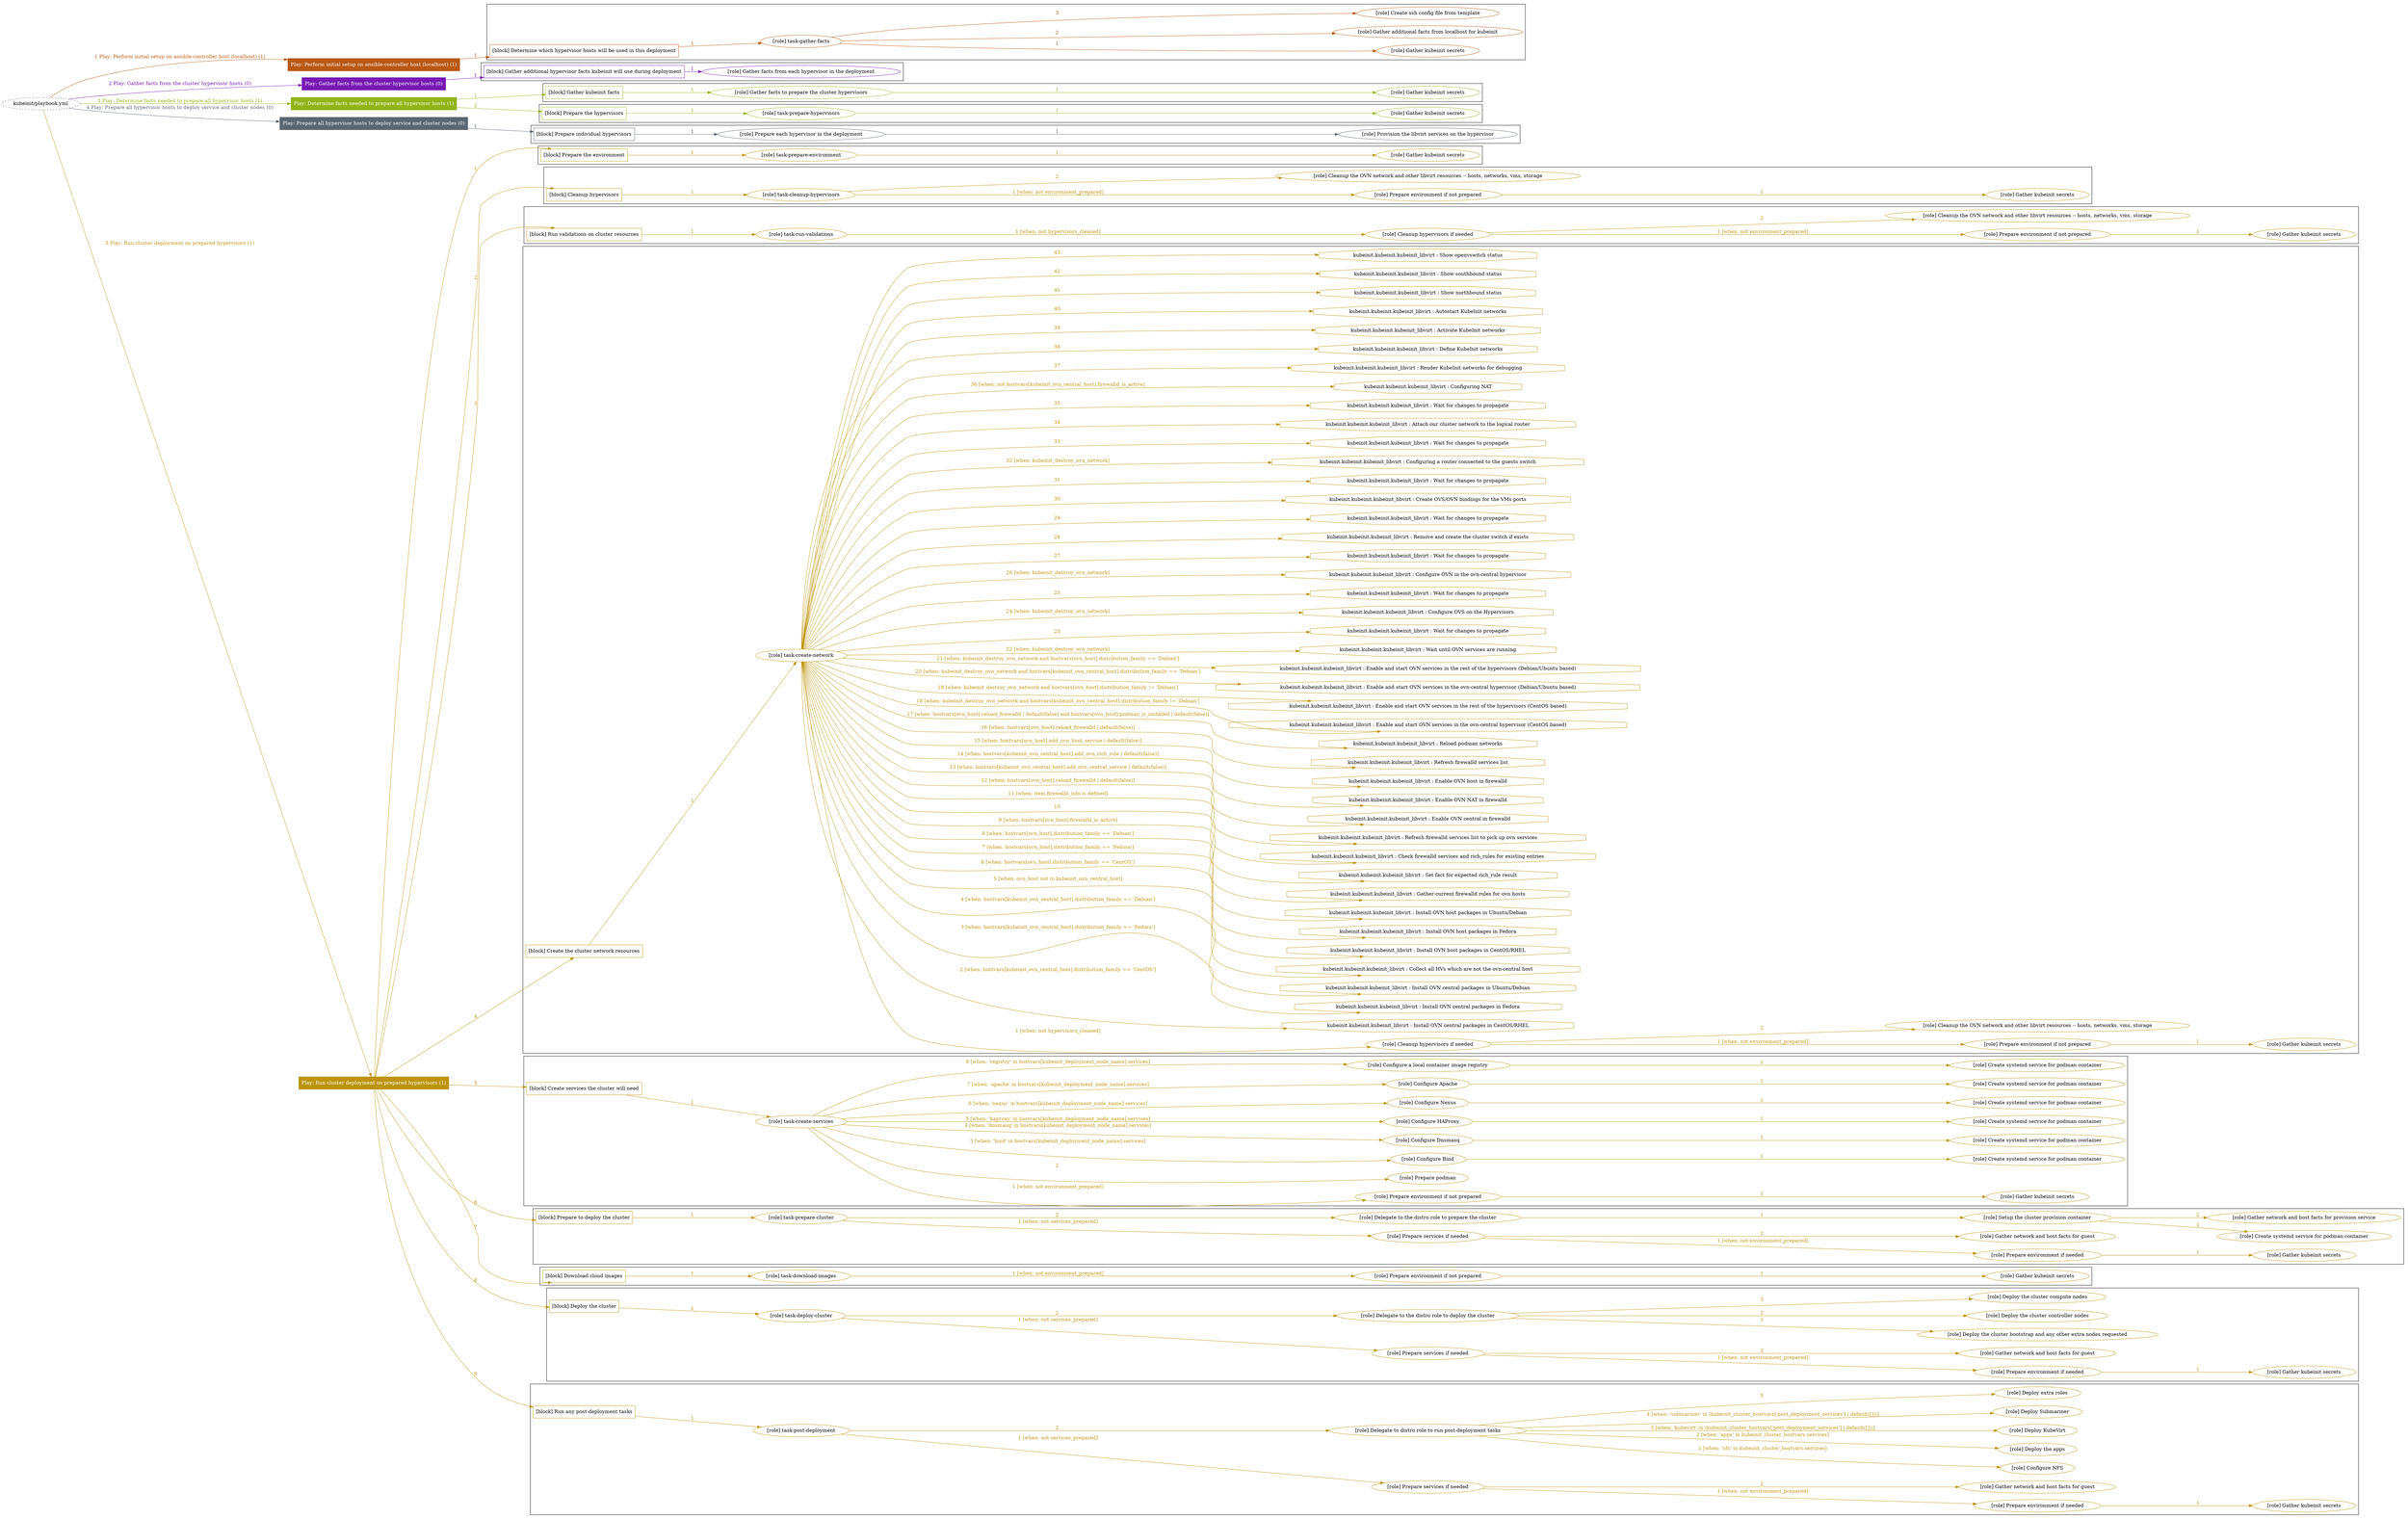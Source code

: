 digraph {
	graph [concentrate=true ordering=in rankdir=LR ratio=fill]
	edge [esep=5 sep=10]
	"kubeinit/playbook.yml" [URL="/home/runner/work/kubeinit/kubeinit/kubeinit/playbook.yml" id=playbook_e835aa33 style=dotted]
	"kubeinit/playbook.yml" -> play_188082b7 [label="1 Play: Perform initial setup on ansible-controller host (localhost) (1)" color="#b95813" fontcolor="#b95813" id=edge_play_188082b7 labeltooltip="1 Play: Perform initial setup on ansible-controller host (localhost) (1)" tooltip="1 Play: Perform initial setup on ansible-controller host (localhost) (1)"]
	subgraph "Play: Perform initial setup on ansible-controller host (localhost) (1)" {
		play_188082b7 [label="Play: Perform initial setup on ansible-controller host (localhost) (1)" URL="/home/runner/work/kubeinit/kubeinit/kubeinit/playbook.yml" color="#b95813" fontcolor="#ffffff" id=play_188082b7 shape=box style=filled tooltip=localhost]
		play_188082b7 -> block_f3df59cf [label=1 color="#b95813" fontcolor="#b95813" id=edge_block_f3df59cf labeltooltip=1 tooltip=1]
		subgraph cluster_block_f3df59cf {
			block_f3df59cf [label="[block] Determine which hypervisor hosts will be used in this deployment" URL="/home/runner/work/kubeinit/kubeinit/kubeinit/playbook.yml" color="#b95813" id=block_f3df59cf labeltooltip="Determine which hypervisor hosts will be used in this deployment" shape=box tooltip="Determine which hypervisor hosts will be used in this deployment"]
			block_f3df59cf -> role_ef6d5440 [label="1 " color="#b95813" fontcolor="#b95813" id=edge_role_ef6d5440 labeltooltip="1 " tooltip="1 "]
			subgraph "task-gather-facts" {
				role_ef6d5440 [label="[role] task-gather-facts" URL="/home/runner/work/kubeinit/kubeinit/kubeinit/playbook.yml" color="#b95813" id=role_ef6d5440 tooltip="task-gather-facts"]
				role_ef6d5440 -> role_ee1e8767 [label="1 " color="#b95813" fontcolor="#b95813" id=edge_role_ee1e8767 labeltooltip="1 " tooltip="1 "]
				subgraph "Gather kubeinit secrets" {
					role_ee1e8767 [label="[role] Gather kubeinit secrets" URL="/home/runner/.ansible/collections/ansible_collections/kubeinit/kubeinit/roles/kubeinit_prepare/tasks/build_hypervisors_group.yml" color="#b95813" id=role_ee1e8767 tooltip="Gather kubeinit secrets"]
				}
				role_ef6d5440 -> role_d66c1bd4 [label="2 " color="#b95813" fontcolor="#b95813" id=edge_role_d66c1bd4 labeltooltip="2 " tooltip="2 "]
				subgraph "Gather additional facts from localhost for kubeinit" {
					role_d66c1bd4 [label="[role] Gather additional facts from localhost for kubeinit" URL="/home/runner/.ansible/collections/ansible_collections/kubeinit/kubeinit/roles/kubeinit_prepare/tasks/build_hypervisors_group.yml" color="#b95813" id=role_d66c1bd4 tooltip="Gather additional facts from localhost for kubeinit"]
				}
				role_ef6d5440 -> role_227fc384 [label="3 " color="#b95813" fontcolor="#b95813" id=edge_role_227fc384 labeltooltip="3 " tooltip="3 "]
				subgraph "Create ssh config file from template" {
					role_227fc384 [label="[role] Create ssh config file from template" URL="/home/runner/.ansible/collections/ansible_collections/kubeinit/kubeinit/roles/kubeinit_prepare/tasks/build_hypervisors_group.yml" color="#b95813" id=role_227fc384 tooltip="Create ssh config file from template"]
				}
			}
		}
	}
	"kubeinit/playbook.yml" -> play_b12fbf71 [label="2 Play: Gather facts from the cluster hypervisor hosts (0)" color="#7719b3" fontcolor="#7719b3" id=edge_play_b12fbf71 labeltooltip="2 Play: Gather facts from the cluster hypervisor hosts (0)" tooltip="2 Play: Gather facts from the cluster hypervisor hosts (0)"]
	subgraph "Play: Gather facts from the cluster hypervisor hosts (0)" {
		play_b12fbf71 [label="Play: Gather facts from the cluster hypervisor hosts (0)" URL="/home/runner/work/kubeinit/kubeinit/kubeinit/playbook.yml" color="#7719b3" fontcolor="#ffffff" id=play_b12fbf71 shape=box style=filled tooltip="Play: Gather facts from the cluster hypervisor hosts (0)"]
		play_b12fbf71 -> block_d81c38e1 [label=1 color="#7719b3" fontcolor="#7719b3" id=edge_block_d81c38e1 labeltooltip=1 tooltip=1]
		subgraph cluster_block_d81c38e1 {
			block_d81c38e1 [label="[block] Gather additional hypervisor facts kubeinit will use during deployment" URL="/home/runner/work/kubeinit/kubeinit/kubeinit/playbook.yml" color="#7719b3" id=block_d81c38e1 labeltooltip="Gather additional hypervisor facts kubeinit will use during deployment" shape=box tooltip="Gather additional hypervisor facts kubeinit will use during deployment"]
			block_d81c38e1 -> role_8f48f15f [label="1 " color="#7719b3" fontcolor="#7719b3" id=edge_role_8f48f15f labeltooltip="1 " tooltip="1 "]
			subgraph "Gather facts from each hypervisor in the deployment" {
				role_8f48f15f [label="[role] Gather facts from each hypervisor in the deployment" URL="/home/runner/work/kubeinit/kubeinit/kubeinit/playbook.yml" color="#7719b3" id=role_8f48f15f tooltip="Gather facts from each hypervisor in the deployment"]
			}
		}
	}
	"kubeinit/playbook.yml" -> play_8c6847b2 [label="3 Play: Determine facts needed to prepare all hypervisor hosts (1)" color="#91b418" fontcolor="#91b418" id=edge_play_8c6847b2 labeltooltip="3 Play: Determine facts needed to prepare all hypervisor hosts (1)" tooltip="3 Play: Determine facts needed to prepare all hypervisor hosts (1)"]
	subgraph "Play: Determine facts needed to prepare all hypervisor hosts (1)" {
		play_8c6847b2 [label="Play: Determine facts needed to prepare all hypervisor hosts (1)" URL="/home/runner/work/kubeinit/kubeinit/kubeinit/playbook.yml" color="#91b418" fontcolor="#ffffff" id=play_8c6847b2 shape=box style=filled tooltip=localhost]
		play_8c6847b2 -> block_5e438b19 [label=1 color="#91b418" fontcolor="#91b418" id=edge_block_5e438b19 labeltooltip=1 tooltip=1]
		subgraph cluster_block_5e438b19 {
			block_5e438b19 [label="[block] Gather kubeinit facts" URL="/home/runner/work/kubeinit/kubeinit/kubeinit/playbook.yml" color="#91b418" id=block_5e438b19 labeltooltip="Gather kubeinit facts" shape=box tooltip="Gather kubeinit facts"]
			block_5e438b19 -> role_80f5ff2b [label="1 " color="#91b418" fontcolor="#91b418" id=edge_role_80f5ff2b labeltooltip="1 " tooltip="1 "]
			subgraph "Gather facts to prepare the cluster hypervisors" {
				role_80f5ff2b [label="[role] Gather facts to prepare the cluster hypervisors" URL="/home/runner/work/kubeinit/kubeinit/kubeinit/playbook.yml" color="#91b418" id=role_80f5ff2b tooltip="Gather facts to prepare the cluster hypervisors"]
				role_80f5ff2b -> role_e3646a43 [label="1 " color="#91b418" fontcolor="#91b418" id=edge_role_e3646a43 labeltooltip="1 " tooltip="1 "]
				subgraph "Gather kubeinit secrets" {
					role_e3646a43 [label="[role] Gather kubeinit secrets" URL="/home/runner/.ansible/collections/ansible_collections/kubeinit/kubeinit/roles/kubeinit_prepare/tasks/gather_kubeinit_facts.yml" color="#91b418" id=role_e3646a43 tooltip="Gather kubeinit secrets"]
				}
			}
		}
		play_8c6847b2 -> block_d751d600 [label=2 color="#91b418" fontcolor="#91b418" id=edge_block_d751d600 labeltooltip=2 tooltip=2]
		subgraph cluster_block_d751d600 {
			block_d751d600 [label="[block] Prepare the hypervisors" URL="/home/runner/work/kubeinit/kubeinit/kubeinit/playbook.yml" color="#91b418" id=block_d751d600 labeltooltip="Prepare the hypervisors" shape=box tooltip="Prepare the hypervisors"]
			block_d751d600 -> role_c74a9903 [label="1 " color="#91b418" fontcolor="#91b418" id=edge_role_c74a9903 labeltooltip="1 " tooltip="1 "]
			subgraph "task-prepare-hypervisors" {
				role_c74a9903 [label="[role] task-prepare-hypervisors" URL="/home/runner/work/kubeinit/kubeinit/kubeinit/playbook.yml" color="#91b418" id=role_c74a9903 tooltip="task-prepare-hypervisors"]
				role_c74a9903 -> role_e8fd57a1 [label="1 " color="#91b418" fontcolor="#91b418" id=edge_role_e8fd57a1 labeltooltip="1 " tooltip="1 "]
				subgraph "Gather kubeinit secrets" {
					role_e8fd57a1 [label="[role] Gather kubeinit secrets" URL="/home/runner/.ansible/collections/ansible_collections/kubeinit/kubeinit/roles/kubeinit_prepare/tasks/gather_kubeinit_facts.yml" color="#91b418" id=role_e8fd57a1 tooltip="Gather kubeinit secrets"]
				}
			}
		}
	}
	"kubeinit/playbook.yml" -> play_5b2b90d8 [label="4 Play: Prepare all hypervisor hosts to deploy service and cluster nodes (0)" color="#5b6671" fontcolor="#5b6671" id=edge_play_5b2b90d8 labeltooltip="4 Play: Prepare all hypervisor hosts to deploy service and cluster nodes (0)" tooltip="4 Play: Prepare all hypervisor hosts to deploy service and cluster nodes (0)"]
	subgraph "Play: Prepare all hypervisor hosts to deploy service and cluster nodes (0)" {
		play_5b2b90d8 [label="Play: Prepare all hypervisor hosts to deploy service and cluster nodes (0)" URL="/home/runner/work/kubeinit/kubeinit/kubeinit/playbook.yml" color="#5b6671" fontcolor="#ffffff" id=play_5b2b90d8 shape=box style=filled tooltip="Play: Prepare all hypervisor hosts to deploy service and cluster nodes (0)"]
		play_5b2b90d8 -> block_8319cacb [label=1 color="#5b6671" fontcolor="#5b6671" id=edge_block_8319cacb labeltooltip=1 tooltip=1]
		subgraph cluster_block_8319cacb {
			block_8319cacb [label="[block] Prepare individual hypervisors" URL="/home/runner/work/kubeinit/kubeinit/kubeinit/playbook.yml" color="#5b6671" id=block_8319cacb labeltooltip="Prepare individual hypervisors" shape=box tooltip="Prepare individual hypervisors"]
			block_8319cacb -> role_7b038c50 [label="1 " color="#5b6671" fontcolor="#5b6671" id=edge_role_7b038c50 labeltooltip="1 " tooltip="1 "]
			subgraph "Prepare each hypervisor in the deployment" {
				role_7b038c50 [label="[role] Prepare each hypervisor in the deployment" URL="/home/runner/work/kubeinit/kubeinit/kubeinit/playbook.yml" color="#5b6671" id=role_7b038c50 tooltip="Prepare each hypervisor in the deployment"]
				role_7b038c50 -> role_c411408c [label="1 " color="#5b6671" fontcolor="#5b6671" id=edge_role_c411408c labeltooltip="1 " tooltip="1 "]
				subgraph "Provision the libvirt services on the hypervisor" {
					role_c411408c [label="[role] Provision the libvirt services on the hypervisor" URL="/home/runner/.ansible/collections/ansible_collections/kubeinit/kubeinit/roles/kubeinit_prepare/tasks/prepare_hypervisor.yml" color="#5b6671" id=role_c411408c tooltip="Provision the libvirt services on the hypervisor"]
				}
			}
		}
	}
	"kubeinit/playbook.yml" -> play_844e810f [label="5 Play: Run cluster deployment on prepared hypervisors (1)" color="#bd940f" fontcolor="#bd940f" id=edge_play_844e810f labeltooltip="5 Play: Run cluster deployment on prepared hypervisors (1)" tooltip="5 Play: Run cluster deployment on prepared hypervisors (1)"]
	subgraph "Play: Run cluster deployment on prepared hypervisors (1)" {
		play_844e810f [label="Play: Run cluster deployment on prepared hypervisors (1)" URL="/home/runner/work/kubeinit/kubeinit/kubeinit/playbook.yml" color="#bd940f" fontcolor="#ffffff" id=play_844e810f shape=box style=filled tooltip=localhost]
		play_844e810f -> block_d2259733 [label=1 color="#bd940f" fontcolor="#bd940f" id=edge_block_d2259733 labeltooltip=1 tooltip=1]
		subgraph cluster_block_d2259733 {
			block_d2259733 [label="[block] Prepare the environment" URL="/home/runner/work/kubeinit/kubeinit/kubeinit/playbook.yml" color="#bd940f" id=block_d2259733 labeltooltip="Prepare the environment" shape=box tooltip="Prepare the environment"]
			block_d2259733 -> role_e861051c [label="1 " color="#bd940f" fontcolor="#bd940f" id=edge_role_e861051c labeltooltip="1 " tooltip="1 "]
			subgraph "task-prepare-environment" {
				role_e861051c [label="[role] task-prepare-environment" URL="/home/runner/work/kubeinit/kubeinit/kubeinit/playbook.yml" color="#bd940f" id=role_e861051c tooltip="task-prepare-environment"]
				role_e861051c -> role_b116d0f7 [label="1 " color="#bd940f" fontcolor="#bd940f" id=edge_role_b116d0f7 labeltooltip="1 " tooltip="1 "]
				subgraph "Gather kubeinit secrets" {
					role_b116d0f7 [label="[role] Gather kubeinit secrets" URL="/home/runner/.ansible/collections/ansible_collections/kubeinit/kubeinit/roles/kubeinit_prepare/tasks/gather_kubeinit_facts.yml" color="#bd940f" id=role_b116d0f7 tooltip="Gather kubeinit secrets"]
				}
			}
		}
		play_844e810f -> block_f194e338 [label=2 color="#bd940f" fontcolor="#bd940f" id=edge_block_f194e338 labeltooltip=2 tooltip=2]
		subgraph cluster_block_f194e338 {
			block_f194e338 [label="[block] Cleanup hypervisors" URL="/home/runner/work/kubeinit/kubeinit/kubeinit/playbook.yml" color="#bd940f" id=block_f194e338 labeltooltip="Cleanup hypervisors" shape=box tooltip="Cleanup hypervisors"]
			block_f194e338 -> role_fd87af45 [label="1 " color="#bd940f" fontcolor="#bd940f" id=edge_role_fd87af45 labeltooltip="1 " tooltip="1 "]
			subgraph "task-cleanup-hypervisors" {
				role_fd87af45 [label="[role] task-cleanup-hypervisors" URL="/home/runner/work/kubeinit/kubeinit/kubeinit/playbook.yml" color="#bd940f" id=role_fd87af45 tooltip="task-cleanup-hypervisors"]
				role_fd87af45 -> role_a2f97cc6 [label="1 [when: not environment_prepared]" color="#bd940f" fontcolor="#bd940f" id=edge_role_a2f97cc6 labeltooltip="1 [when: not environment_prepared]" tooltip="1 [when: not environment_prepared]"]
				subgraph "Prepare environment if not prepared" {
					role_a2f97cc6 [label="[role] Prepare environment if not prepared" URL="/home/runner/.ansible/collections/ansible_collections/kubeinit/kubeinit/roles/kubeinit_prepare/tasks/cleanup_hypervisors.yml" color="#bd940f" id=role_a2f97cc6 tooltip="Prepare environment if not prepared"]
					role_a2f97cc6 -> role_534fc92c [label="1 " color="#bd940f" fontcolor="#bd940f" id=edge_role_534fc92c labeltooltip="1 " tooltip="1 "]
					subgraph "Gather kubeinit secrets" {
						role_534fc92c [label="[role] Gather kubeinit secrets" URL="/home/runner/.ansible/collections/ansible_collections/kubeinit/kubeinit/roles/kubeinit_prepare/tasks/gather_kubeinit_facts.yml" color="#bd940f" id=role_534fc92c tooltip="Gather kubeinit secrets"]
					}
				}
				role_fd87af45 -> role_e0395a3b [label="2 " color="#bd940f" fontcolor="#bd940f" id=edge_role_e0395a3b labeltooltip="2 " tooltip="2 "]
				subgraph "Cleanup the OVN network and other libvirt resources -- hosts, networks, vms, storage" {
					role_e0395a3b [label="[role] Cleanup the OVN network and other libvirt resources -- hosts, networks, vms, storage" URL="/home/runner/.ansible/collections/ansible_collections/kubeinit/kubeinit/roles/kubeinit_prepare/tasks/cleanup_hypervisors.yml" color="#bd940f" id=role_e0395a3b tooltip="Cleanup the OVN network and other libvirt resources -- hosts, networks, vms, storage"]
				}
			}
		}
		play_844e810f -> block_3a793d7f [label=3 color="#bd940f" fontcolor="#bd940f" id=edge_block_3a793d7f labeltooltip=3 tooltip=3]
		subgraph cluster_block_3a793d7f {
			block_3a793d7f [label="[block] Run validations on cluster resources" URL="/home/runner/work/kubeinit/kubeinit/kubeinit/playbook.yml" color="#bd940f" id=block_3a793d7f labeltooltip="Run validations on cluster resources" shape=box tooltip="Run validations on cluster resources"]
			block_3a793d7f -> role_636d4d62 [label="1 " color="#bd940f" fontcolor="#bd940f" id=edge_role_636d4d62 labeltooltip="1 " tooltip="1 "]
			subgraph "task-run-validations" {
				role_636d4d62 [label="[role] task-run-validations" URL="/home/runner/work/kubeinit/kubeinit/kubeinit/playbook.yml" color="#bd940f" id=role_636d4d62 tooltip="task-run-validations"]
				role_636d4d62 -> role_5374d4fc [label="1 [when: not hypervisors_cleaned]" color="#bd940f" fontcolor="#bd940f" id=edge_role_5374d4fc labeltooltip="1 [when: not hypervisors_cleaned]" tooltip="1 [when: not hypervisors_cleaned]"]
				subgraph "Cleanup hypervisors if needed" {
					role_5374d4fc [label="[role] Cleanup hypervisors if needed" URL="/home/runner/.ansible/collections/ansible_collections/kubeinit/kubeinit/roles/kubeinit_validations/tasks/main.yml" color="#bd940f" id=role_5374d4fc tooltip="Cleanup hypervisors if needed"]
					role_5374d4fc -> role_0ba4e6d1 [label="1 [when: not environment_prepared]" color="#bd940f" fontcolor="#bd940f" id=edge_role_0ba4e6d1 labeltooltip="1 [when: not environment_prepared]" tooltip="1 [when: not environment_prepared]"]
					subgraph "Prepare environment if not prepared" {
						role_0ba4e6d1 [label="[role] Prepare environment if not prepared" URL="/home/runner/.ansible/collections/ansible_collections/kubeinit/kubeinit/roles/kubeinit_prepare/tasks/cleanup_hypervisors.yml" color="#bd940f" id=role_0ba4e6d1 tooltip="Prepare environment if not prepared"]
						role_0ba4e6d1 -> role_cb937f71 [label="1 " color="#bd940f" fontcolor="#bd940f" id=edge_role_cb937f71 labeltooltip="1 " tooltip="1 "]
						subgraph "Gather kubeinit secrets" {
							role_cb937f71 [label="[role] Gather kubeinit secrets" URL="/home/runner/.ansible/collections/ansible_collections/kubeinit/kubeinit/roles/kubeinit_prepare/tasks/gather_kubeinit_facts.yml" color="#bd940f" id=role_cb937f71 tooltip="Gather kubeinit secrets"]
						}
					}
					role_5374d4fc -> role_ca2c8365 [label="2 " color="#bd940f" fontcolor="#bd940f" id=edge_role_ca2c8365 labeltooltip="2 " tooltip="2 "]
					subgraph "Cleanup the OVN network and other libvirt resources -- hosts, networks, vms, storage" {
						role_ca2c8365 [label="[role] Cleanup the OVN network and other libvirt resources -- hosts, networks, vms, storage" URL="/home/runner/.ansible/collections/ansible_collections/kubeinit/kubeinit/roles/kubeinit_prepare/tasks/cleanup_hypervisors.yml" color="#bd940f" id=role_ca2c8365 tooltip="Cleanup the OVN network and other libvirt resources -- hosts, networks, vms, storage"]
					}
				}
			}
		}
		play_844e810f -> block_850871e7 [label=4 color="#bd940f" fontcolor="#bd940f" id=edge_block_850871e7 labeltooltip=4 tooltip=4]
		subgraph cluster_block_850871e7 {
			block_850871e7 [label="[block] Create the cluster network resources" URL="/home/runner/work/kubeinit/kubeinit/kubeinit/playbook.yml" color="#bd940f" id=block_850871e7 labeltooltip="Create the cluster network resources" shape=box tooltip="Create the cluster network resources"]
			block_850871e7 -> role_0af2f242 [label="1 " color="#bd940f" fontcolor="#bd940f" id=edge_role_0af2f242 labeltooltip="1 " tooltip="1 "]
			subgraph "task-create-network" {
				role_0af2f242 [label="[role] task-create-network" URL="/home/runner/work/kubeinit/kubeinit/kubeinit/playbook.yml" color="#bd940f" id=role_0af2f242 tooltip="task-create-network"]
				role_0af2f242 -> role_2d024826 [label="1 [when: not hypervisors_cleaned]" color="#bd940f" fontcolor="#bd940f" id=edge_role_2d024826 labeltooltip="1 [when: not hypervisors_cleaned]" tooltip="1 [when: not hypervisors_cleaned]"]
				subgraph "Cleanup hypervisors if needed" {
					role_2d024826 [label="[role] Cleanup hypervisors if needed" URL="/home/runner/.ansible/collections/ansible_collections/kubeinit/kubeinit/roles/kubeinit_libvirt/tasks/create_network.yml" color="#bd940f" id=role_2d024826 tooltip="Cleanup hypervisors if needed"]
					role_2d024826 -> role_38f151be [label="1 [when: not environment_prepared]" color="#bd940f" fontcolor="#bd940f" id=edge_role_38f151be labeltooltip="1 [when: not environment_prepared]" tooltip="1 [when: not environment_prepared]"]
					subgraph "Prepare environment if not prepared" {
						role_38f151be [label="[role] Prepare environment if not prepared" URL="/home/runner/.ansible/collections/ansible_collections/kubeinit/kubeinit/roles/kubeinit_prepare/tasks/cleanup_hypervisors.yml" color="#bd940f" id=role_38f151be tooltip="Prepare environment if not prepared"]
						role_38f151be -> role_149dfc35 [label="1 " color="#bd940f" fontcolor="#bd940f" id=edge_role_149dfc35 labeltooltip="1 " tooltip="1 "]
						subgraph "Gather kubeinit secrets" {
							role_149dfc35 [label="[role] Gather kubeinit secrets" URL="/home/runner/.ansible/collections/ansible_collections/kubeinit/kubeinit/roles/kubeinit_prepare/tasks/gather_kubeinit_facts.yml" color="#bd940f" id=role_149dfc35 tooltip="Gather kubeinit secrets"]
						}
					}
					role_2d024826 -> role_5dcb121c [label="2 " color="#bd940f" fontcolor="#bd940f" id=edge_role_5dcb121c labeltooltip="2 " tooltip="2 "]
					subgraph "Cleanup the OVN network and other libvirt resources -- hosts, networks, vms, storage" {
						role_5dcb121c [label="[role] Cleanup the OVN network and other libvirt resources -- hosts, networks, vms, storage" URL="/home/runner/.ansible/collections/ansible_collections/kubeinit/kubeinit/roles/kubeinit_prepare/tasks/cleanup_hypervisors.yml" color="#bd940f" id=role_5dcb121c tooltip="Cleanup the OVN network and other libvirt resources -- hosts, networks, vms, storage"]
					}
				}
				task_d998e580 [label="kubeinit.kubeinit.kubeinit_libvirt : Install OVN central packages in CentOS/RHEL" URL="/home/runner/.ansible/collections/ansible_collections/kubeinit/kubeinit/roles/kubeinit_libvirt/tasks/create_network.yml" color="#bd940f" id=task_d998e580 shape=octagon tooltip="kubeinit.kubeinit.kubeinit_libvirt : Install OVN central packages in CentOS/RHEL"]
				role_0af2f242 -> task_d998e580 [label="2 [when: hostvars[kubeinit_ovn_central_host].distribution_family == 'CentOS']" color="#bd940f" fontcolor="#bd940f" id=edge_task_d998e580 labeltooltip="2 [when: hostvars[kubeinit_ovn_central_host].distribution_family == 'CentOS']" tooltip="2 [when: hostvars[kubeinit_ovn_central_host].distribution_family == 'CentOS']"]
				task_bf0fe26d [label="kubeinit.kubeinit.kubeinit_libvirt : Install OVN central packages in Fedora" URL="/home/runner/.ansible/collections/ansible_collections/kubeinit/kubeinit/roles/kubeinit_libvirt/tasks/create_network.yml" color="#bd940f" id=task_bf0fe26d shape=octagon tooltip="kubeinit.kubeinit.kubeinit_libvirt : Install OVN central packages in Fedora"]
				role_0af2f242 -> task_bf0fe26d [label="3 [when: hostvars[kubeinit_ovn_central_host].distribution_family == 'Fedora']" color="#bd940f" fontcolor="#bd940f" id=edge_task_bf0fe26d labeltooltip="3 [when: hostvars[kubeinit_ovn_central_host].distribution_family == 'Fedora']" tooltip="3 [when: hostvars[kubeinit_ovn_central_host].distribution_family == 'Fedora']"]
				task_a4c75a4e [label="kubeinit.kubeinit.kubeinit_libvirt : Install OVN central packages in Ubuntu/Debian" URL="/home/runner/.ansible/collections/ansible_collections/kubeinit/kubeinit/roles/kubeinit_libvirt/tasks/create_network.yml" color="#bd940f" id=task_a4c75a4e shape=octagon tooltip="kubeinit.kubeinit.kubeinit_libvirt : Install OVN central packages in Ubuntu/Debian"]
				role_0af2f242 -> task_a4c75a4e [label="4 [when: hostvars[kubeinit_ovn_central_host].distribution_family == 'Debian']" color="#bd940f" fontcolor="#bd940f" id=edge_task_a4c75a4e labeltooltip="4 [when: hostvars[kubeinit_ovn_central_host].distribution_family == 'Debian']" tooltip="4 [when: hostvars[kubeinit_ovn_central_host].distribution_family == 'Debian']"]
				task_d7f1ea15 [label="kubeinit.kubeinit.kubeinit_libvirt : Collect all HVs which are not the ovn-central host" URL="/home/runner/.ansible/collections/ansible_collections/kubeinit/kubeinit/roles/kubeinit_libvirt/tasks/create_network.yml" color="#bd940f" id=task_d7f1ea15 shape=octagon tooltip="kubeinit.kubeinit.kubeinit_libvirt : Collect all HVs which are not the ovn-central host"]
				role_0af2f242 -> task_d7f1ea15 [label="5 [when: ovn_host not in kubeinit_ovn_central_host]" color="#bd940f" fontcolor="#bd940f" id=edge_task_d7f1ea15 labeltooltip="5 [when: ovn_host not in kubeinit_ovn_central_host]" tooltip="5 [when: ovn_host not in kubeinit_ovn_central_host]"]
				task_d8e6997f [label="kubeinit.kubeinit.kubeinit_libvirt : Install OVN host packages in CentOS/RHEL" URL="/home/runner/.ansible/collections/ansible_collections/kubeinit/kubeinit/roles/kubeinit_libvirt/tasks/create_network.yml" color="#bd940f" id=task_d8e6997f shape=octagon tooltip="kubeinit.kubeinit.kubeinit_libvirt : Install OVN host packages in CentOS/RHEL"]
				role_0af2f242 -> task_d8e6997f [label="6 [when: hostvars[ovn_host].distribution_family == 'CentOS']" color="#bd940f" fontcolor="#bd940f" id=edge_task_d8e6997f labeltooltip="6 [when: hostvars[ovn_host].distribution_family == 'CentOS']" tooltip="6 [when: hostvars[ovn_host].distribution_family == 'CentOS']"]
				task_40cd2958 [label="kubeinit.kubeinit.kubeinit_libvirt : Install OVN host packages in Fedora" URL="/home/runner/.ansible/collections/ansible_collections/kubeinit/kubeinit/roles/kubeinit_libvirt/tasks/create_network.yml" color="#bd940f" id=task_40cd2958 shape=octagon tooltip="kubeinit.kubeinit.kubeinit_libvirt : Install OVN host packages in Fedora"]
				role_0af2f242 -> task_40cd2958 [label="7 [when: hostvars[ovn_host].distribution_family == 'Fedora']" color="#bd940f" fontcolor="#bd940f" id=edge_task_40cd2958 labeltooltip="7 [when: hostvars[ovn_host].distribution_family == 'Fedora']" tooltip="7 [when: hostvars[ovn_host].distribution_family == 'Fedora']"]
				task_a1bf3388 [label="kubeinit.kubeinit.kubeinit_libvirt : Install OVN host packages in Ubuntu/Debian" URL="/home/runner/.ansible/collections/ansible_collections/kubeinit/kubeinit/roles/kubeinit_libvirt/tasks/create_network.yml" color="#bd940f" id=task_a1bf3388 shape=octagon tooltip="kubeinit.kubeinit.kubeinit_libvirt : Install OVN host packages in Ubuntu/Debian"]
				role_0af2f242 -> task_a1bf3388 [label="8 [when: hostvars[ovn_host].distribution_family == 'Debian']" color="#bd940f" fontcolor="#bd940f" id=edge_task_a1bf3388 labeltooltip="8 [when: hostvars[ovn_host].distribution_family == 'Debian']" tooltip="8 [when: hostvars[ovn_host].distribution_family == 'Debian']"]
				task_eacdba38 [label="kubeinit.kubeinit.kubeinit_libvirt : Gather current firewalld rules for ovn hosts" URL="/home/runner/.ansible/collections/ansible_collections/kubeinit/kubeinit/roles/kubeinit_libvirt/tasks/create_network.yml" color="#bd940f" id=task_eacdba38 shape=octagon tooltip="kubeinit.kubeinit.kubeinit_libvirt : Gather current firewalld rules for ovn hosts"]
				role_0af2f242 -> task_eacdba38 [label="9 [when: hostvars[ovn_host].firewalld_is_active]" color="#bd940f" fontcolor="#bd940f" id=edge_task_eacdba38 labeltooltip="9 [when: hostvars[ovn_host].firewalld_is_active]" tooltip="9 [when: hostvars[ovn_host].firewalld_is_active]"]
				task_b869f96f [label="kubeinit.kubeinit.kubeinit_libvirt : Set fact for expected rich_rule result" URL="/home/runner/.ansible/collections/ansible_collections/kubeinit/kubeinit/roles/kubeinit_libvirt/tasks/create_network.yml" color="#bd940f" id=task_b869f96f shape=octagon tooltip="kubeinit.kubeinit.kubeinit_libvirt : Set fact for expected rich_rule result"]
				role_0af2f242 -> task_b869f96f [label="10 " color="#bd940f" fontcolor="#bd940f" id=edge_task_b869f96f labeltooltip="10 " tooltip="10 "]
				task_fd91ce40 [label="kubeinit.kubeinit.kubeinit_libvirt : Check firewalld services and rich_rules for existing entries" URL="/home/runner/.ansible/collections/ansible_collections/kubeinit/kubeinit/roles/kubeinit_libvirt/tasks/create_network.yml" color="#bd940f" id=task_fd91ce40 shape=octagon tooltip="kubeinit.kubeinit.kubeinit_libvirt : Check firewalld services and rich_rules for existing entries"]
				role_0af2f242 -> task_fd91ce40 [label="11 [when: item.firewalld_info is defined]" color="#bd940f" fontcolor="#bd940f" id=edge_task_fd91ce40 labeltooltip="11 [when: item.firewalld_info is defined]" tooltip="11 [when: item.firewalld_info is defined]"]
				task_2a67e188 [label="kubeinit.kubeinit.kubeinit_libvirt : Refresh firewalld services list to pick up ovn services" URL="/home/runner/.ansible/collections/ansible_collections/kubeinit/kubeinit/roles/kubeinit_libvirt/tasks/create_network.yml" color="#bd940f" id=task_2a67e188 shape=octagon tooltip="kubeinit.kubeinit.kubeinit_libvirt : Refresh firewalld services list to pick up ovn services"]
				role_0af2f242 -> task_2a67e188 [label="12 [when: hostvars[ovn_host].reload_firewalld | default(false)]" color="#bd940f" fontcolor="#bd940f" id=edge_task_2a67e188 labeltooltip="12 [when: hostvars[ovn_host].reload_firewalld | default(false)]" tooltip="12 [when: hostvars[ovn_host].reload_firewalld | default(false)]"]
				task_25da1fa8 [label="kubeinit.kubeinit.kubeinit_libvirt : Enable OVN central in firewalld" URL="/home/runner/.ansible/collections/ansible_collections/kubeinit/kubeinit/roles/kubeinit_libvirt/tasks/create_network.yml" color="#bd940f" id=task_25da1fa8 shape=octagon tooltip="kubeinit.kubeinit.kubeinit_libvirt : Enable OVN central in firewalld"]
				role_0af2f242 -> task_25da1fa8 [label="13 [when: hostvars[kubeinit_ovn_central_host].add_ovn_central_service | default(false)]" color="#bd940f" fontcolor="#bd940f" id=edge_task_25da1fa8 labeltooltip="13 [when: hostvars[kubeinit_ovn_central_host].add_ovn_central_service | default(false)]" tooltip="13 [when: hostvars[kubeinit_ovn_central_host].add_ovn_central_service | default(false)]"]
				task_6e65bb08 [label="kubeinit.kubeinit.kubeinit_libvirt : Enable OVN NAT in firewalld" URL="/home/runner/.ansible/collections/ansible_collections/kubeinit/kubeinit/roles/kubeinit_libvirt/tasks/create_network.yml" color="#bd940f" id=task_6e65bb08 shape=octagon tooltip="kubeinit.kubeinit.kubeinit_libvirt : Enable OVN NAT in firewalld"]
				role_0af2f242 -> task_6e65bb08 [label="14 [when: hostvars[kubeinit_ovn_central_host].add_ovn_rich_rule | default(false)]" color="#bd940f" fontcolor="#bd940f" id=edge_task_6e65bb08 labeltooltip="14 [when: hostvars[kubeinit_ovn_central_host].add_ovn_rich_rule | default(false)]" tooltip="14 [when: hostvars[kubeinit_ovn_central_host].add_ovn_rich_rule | default(false)]"]
				task_f0d55b47 [label="kubeinit.kubeinit.kubeinit_libvirt : Enable OVN host in firewalld" URL="/home/runner/.ansible/collections/ansible_collections/kubeinit/kubeinit/roles/kubeinit_libvirt/tasks/create_network.yml" color="#bd940f" id=task_f0d55b47 shape=octagon tooltip="kubeinit.kubeinit.kubeinit_libvirt : Enable OVN host in firewalld"]
				role_0af2f242 -> task_f0d55b47 [label="15 [when: hostvars[ovn_host].add_ovn_host_service | default(false)]" color="#bd940f" fontcolor="#bd940f" id=edge_task_f0d55b47 labeltooltip="15 [when: hostvars[ovn_host].add_ovn_host_service | default(false)]" tooltip="15 [when: hostvars[ovn_host].add_ovn_host_service | default(false)]"]
				task_69c4a345 [label="kubeinit.kubeinit.kubeinit_libvirt : Refresh firewalld services list" URL="/home/runner/.ansible/collections/ansible_collections/kubeinit/kubeinit/roles/kubeinit_libvirt/tasks/create_network.yml" color="#bd940f" id=task_69c4a345 shape=octagon tooltip="kubeinit.kubeinit.kubeinit_libvirt : Refresh firewalld services list"]
				role_0af2f242 -> task_69c4a345 [label="16 [when: hostvars[ovn_host].reload_firewalld | default(false)]" color="#bd940f" fontcolor="#bd940f" id=edge_task_69c4a345 labeltooltip="16 [when: hostvars[ovn_host].reload_firewalld | default(false)]" tooltip="16 [when: hostvars[ovn_host].reload_firewalld | default(false)]"]
				task_502a08ba [label="kubeinit.kubeinit.kubeinit_libvirt : Reload podman networks" URL="/home/runner/.ansible/collections/ansible_collections/kubeinit/kubeinit/roles/kubeinit_libvirt/tasks/create_network.yml" color="#bd940f" id=task_502a08ba shape=octagon tooltip="kubeinit.kubeinit.kubeinit_libvirt : Reload podman networks"]
				role_0af2f242 -> task_502a08ba [label="17 [when: hostvars[ovn_host].reload_firewalld | default(false) and hostvars[ovn_host].podman_is_installed | default(false)]" color="#bd940f" fontcolor="#bd940f" id=edge_task_502a08ba labeltooltip="17 [when: hostvars[ovn_host].reload_firewalld | default(false) and hostvars[ovn_host].podman_is_installed | default(false)]" tooltip="17 [when: hostvars[ovn_host].reload_firewalld | default(false) and hostvars[ovn_host].podman_is_installed | default(false)]"]
				task_12b496c7 [label="kubeinit.kubeinit.kubeinit_libvirt : Enable and start OVN services in the ovn-central hypervisor (CentOS based)" URL="/home/runner/.ansible/collections/ansible_collections/kubeinit/kubeinit/roles/kubeinit_libvirt/tasks/create_network.yml" color="#bd940f" id=task_12b496c7 shape=octagon tooltip="kubeinit.kubeinit.kubeinit_libvirt : Enable and start OVN services in the ovn-central hypervisor (CentOS based)"]
				role_0af2f242 -> task_12b496c7 [label="18 [when: kubeinit_destroy_ovn_network and hostvars[kubeinit_ovn_central_host].distribution_family != 'Debian']" color="#bd940f" fontcolor="#bd940f" id=edge_task_12b496c7 labeltooltip="18 [when: kubeinit_destroy_ovn_network and hostvars[kubeinit_ovn_central_host].distribution_family != 'Debian']" tooltip="18 [when: kubeinit_destroy_ovn_network and hostvars[kubeinit_ovn_central_host].distribution_family != 'Debian']"]
				task_768051bb [label="kubeinit.kubeinit.kubeinit_libvirt : Enable and start OVN services in the rest of the hypervisors (CentOS based)" URL="/home/runner/.ansible/collections/ansible_collections/kubeinit/kubeinit/roles/kubeinit_libvirt/tasks/create_network.yml" color="#bd940f" id=task_768051bb shape=octagon tooltip="kubeinit.kubeinit.kubeinit_libvirt : Enable and start OVN services in the rest of the hypervisors (CentOS based)"]
				role_0af2f242 -> task_768051bb [label="19 [when: kubeinit_destroy_ovn_network and hostvars[ovn_host].distribution_family != 'Debian']" color="#bd940f" fontcolor="#bd940f" id=edge_task_768051bb labeltooltip="19 [when: kubeinit_destroy_ovn_network and hostvars[ovn_host].distribution_family != 'Debian']" tooltip="19 [when: kubeinit_destroy_ovn_network and hostvars[ovn_host].distribution_family != 'Debian']"]
				task_2fa2c4b1 [label="kubeinit.kubeinit.kubeinit_libvirt : Enable and start OVN services in the ovn-central hypervisor (Debian/Ubuntu based)" URL="/home/runner/.ansible/collections/ansible_collections/kubeinit/kubeinit/roles/kubeinit_libvirt/tasks/create_network.yml" color="#bd940f" id=task_2fa2c4b1 shape=octagon tooltip="kubeinit.kubeinit.kubeinit_libvirt : Enable and start OVN services in the ovn-central hypervisor (Debian/Ubuntu based)"]
				role_0af2f242 -> task_2fa2c4b1 [label="20 [when: kubeinit_destroy_ovn_network and hostvars[kubeinit_ovn_central_host].distribution_family == 'Debian']" color="#bd940f" fontcolor="#bd940f" id=edge_task_2fa2c4b1 labeltooltip="20 [when: kubeinit_destroy_ovn_network and hostvars[kubeinit_ovn_central_host].distribution_family == 'Debian']" tooltip="20 [when: kubeinit_destroy_ovn_network and hostvars[kubeinit_ovn_central_host].distribution_family == 'Debian']"]
				task_faff970a [label="kubeinit.kubeinit.kubeinit_libvirt : Enable and start OVN services in the rest of the hypervisors (Debian/Ubuntu based)" URL="/home/runner/.ansible/collections/ansible_collections/kubeinit/kubeinit/roles/kubeinit_libvirt/tasks/create_network.yml" color="#bd940f" id=task_faff970a shape=octagon tooltip="kubeinit.kubeinit.kubeinit_libvirt : Enable and start OVN services in the rest of the hypervisors (Debian/Ubuntu based)"]
				role_0af2f242 -> task_faff970a [label="21 [when: kubeinit_destroy_ovn_network and hostvars[ovn_host].distribution_family == 'Debian']" color="#bd940f" fontcolor="#bd940f" id=edge_task_faff970a labeltooltip="21 [when: kubeinit_destroy_ovn_network and hostvars[ovn_host].distribution_family == 'Debian']" tooltip="21 [when: kubeinit_destroy_ovn_network and hostvars[ovn_host].distribution_family == 'Debian']"]
				task_6ce5124a [label="kubeinit.kubeinit.kubeinit_libvirt : Wait until OVN services are running" URL="/home/runner/.ansible/collections/ansible_collections/kubeinit/kubeinit/roles/kubeinit_libvirt/tasks/create_network.yml" color="#bd940f" id=task_6ce5124a shape=octagon tooltip="kubeinit.kubeinit.kubeinit_libvirt : Wait until OVN services are running"]
				role_0af2f242 -> task_6ce5124a [label="22 [when: kubeinit_destroy_ovn_network]" color="#bd940f" fontcolor="#bd940f" id=edge_task_6ce5124a labeltooltip="22 [when: kubeinit_destroy_ovn_network]" tooltip="22 [when: kubeinit_destroy_ovn_network]"]
				task_763229e6 [label="kubeinit.kubeinit.kubeinit_libvirt : Wait for changes to propagate" URL="/home/runner/.ansible/collections/ansible_collections/kubeinit/kubeinit/roles/kubeinit_libvirt/tasks/create_network.yml" color="#bd940f" id=task_763229e6 shape=octagon tooltip="kubeinit.kubeinit.kubeinit_libvirt : Wait for changes to propagate"]
				role_0af2f242 -> task_763229e6 [label="23 " color="#bd940f" fontcolor="#bd940f" id=edge_task_763229e6 labeltooltip="23 " tooltip="23 "]
				task_fe51e32f [label="kubeinit.kubeinit.kubeinit_libvirt : Configure OVS on the Hypervisors" URL="/home/runner/.ansible/collections/ansible_collections/kubeinit/kubeinit/roles/kubeinit_libvirt/tasks/create_network.yml" color="#bd940f" id=task_fe51e32f shape=octagon tooltip="kubeinit.kubeinit.kubeinit_libvirt : Configure OVS on the Hypervisors"]
				role_0af2f242 -> task_fe51e32f [label="24 [when: kubeinit_destroy_ovn_network]" color="#bd940f" fontcolor="#bd940f" id=edge_task_fe51e32f labeltooltip="24 [when: kubeinit_destroy_ovn_network]" tooltip="24 [when: kubeinit_destroy_ovn_network]"]
				task_204decfb [label="kubeinit.kubeinit.kubeinit_libvirt : Wait for changes to propagate" URL="/home/runner/.ansible/collections/ansible_collections/kubeinit/kubeinit/roles/kubeinit_libvirt/tasks/create_network.yml" color="#bd940f" id=task_204decfb shape=octagon tooltip="kubeinit.kubeinit.kubeinit_libvirt : Wait for changes to propagate"]
				role_0af2f242 -> task_204decfb [label="25 " color="#bd940f" fontcolor="#bd940f" id=edge_task_204decfb labeltooltip="25 " tooltip="25 "]
				task_d9bb92ed [label="kubeinit.kubeinit.kubeinit_libvirt : Configure OVN in the ovn-central hypervisor" URL="/home/runner/.ansible/collections/ansible_collections/kubeinit/kubeinit/roles/kubeinit_libvirt/tasks/create_network.yml" color="#bd940f" id=task_d9bb92ed shape=octagon tooltip="kubeinit.kubeinit.kubeinit_libvirt : Configure OVN in the ovn-central hypervisor"]
				role_0af2f242 -> task_d9bb92ed [label="26 [when: kubeinit_destroy_ovn_network]" color="#bd940f" fontcolor="#bd940f" id=edge_task_d9bb92ed labeltooltip="26 [when: kubeinit_destroy_ovn_network]" tooltip="26 [when: kubeinit_destroy_ovn_network]"]
				task_a2cad671 [label="kubeinit.kubeinit.kubeinit_libvirt : Wait for changes to propagate" URL="/home/runner/.ansible/collections/ansible_collections/kubeinit/kubeinit/roles/kubeinit_libvirt/tasks/create_network.yml" color="#bd940f" id=task_a2cad671 shape=octagon tooltip="kubeinit.kubeinit.kubeinit_libvirt : Wait for changes to propagate"]
				role_0af2f242 -> task_a2cad671 [label="27 " color="#bd940f" fontcolor="#bd940f" id=edge_task_a2cad671 labeltooltip="27 " tooltip="27 "]
				task_f1345efb [label="kubeinit.kubeinit.kubeinit_libvirt : Remove and create the cluster switch if exists" URL="/home/runner/.ansible/collections/ansible_collections/kubeinit/kubeinit/roles/kubeinit_libvirt/tasks/create_network.yml" color="#bd940f" id=task_f1345efb shape=octagon tooltip="kubeinit.kubeinit.kubeinit_libvirt : Remove and create the cluster switch if exists"]
				role_0af2f242 -> task_f1345efb [label="28 " color="#bd940f" fontcolor="#bd940f" id=edge_task_f1345efb labeltooltip="28 " tooltip="28 "]
				task_013211e8 [label="kubeinit.kubeinit.kubeinit_libvirt : Wait for changes to propagate" URL="/home/runner/.ansible/collections/ansible_collections/kubeinit/kubeinit/roles/kubeinit_libvirt/tasks/create_network.yml" color="#bd940f" id=task_013211e8 shape=octagon tooltip="kubeinit.kubeinit.kubeinit_libvirt : Wait for changes to propagate"]
				role_0af2f242 -> task_013211e8 [label="29 " color="#bd940f" fontcolor="#bd940f" id=edge_task_013211e8 labeltooltip="29 " tooltip="29 "]
				task_1ad450c1 [label="kubeinit.kubeinit.kubeinit_libvirt : Create OVS/OVN bindings for the VMs ports" URL="/home/runner/.ansible/collections/ansible_collections/kubeinit/kubeinit/roles/kubeinit_libvirt/tasks/create_network.yml" color="#bd940f" id=task_1ad450c1 shape=octagon tooltip="kubeinit.kubeinit.kubeinit_libvirt : Create OVS/OVN bindings for the VMs ports"]
				role_0af2f242 -> task_1ad450c1 [label="30 " color="#bd940f" fontcolor="#bd940f" id=edge_task_1ad450c1 labeltooltip="30 " tooltip="30 "]
				task_282949dc [label="kubeinit.kubeinit.kubeinit_libvirt : Wait for changes to propagate" URL="/home/runner/.ansible/collections/ansible_collections/kubeinit/kubeinit/roles/kubeinit_libvirt/tasks/create_network.yml" color="#bd940f" id=task_282949dc shape=octagon tooltip="kubeinit.kubeinit.kubeinit_libvirt : Wait for changes to propagate"]
				role_0af2f242 -> task_282949dc [label="31 " color="#bd940f" fontcolor="#bd940f" id=edge_task_282949dc labeltooltip="31 " tooltip="31 "]
				task_a536fce3 [label="kubeinit.kubeinit.kubeinit_libvirt : Configuring a router connected to the guests switch" URL="/home/runner/.ansible/collections/ansible_collections/kubeinit/kubeinit/roles/kubeinit_libvirt/tasks/create_network.yml" color="#bd940f" id=task_a536fce3 shape=octagon tooltip="kubeinit.kubeinit.kubeinit_libvirt : Configuring a router connected to the guests switch"]
				role_0af2f242 -> task_a536fce3 [label="32 [when: kubeinit_destroy_ovn_network]" color="#bd940f" fontcolor="#bd940f" id=edge_task_a536fce3 labeltooltip="32 [when: kubeinit_destroy_ovn_network]" tooltip="32 [when: kubeinit_destroy_ovn_network]"]
				task_e041a7ea [label="kubeinit.kubeinit.kubeinit_libvirt : Wait for changes to propagate" URL="/home/runner/.ansible/collections/ansible_collections/kubeinit/kubeinit/roles/kubeinit_libvirt/tasks/create_network.yml" color="#bd940f" id=task_e041a7ea shape=octagon tooltip="kubeinit.kubeinit.kubeinit_libvirt : Wait for changes to propagate"]
				role_0af2f242 -> task_e041a7ea [label="33 " color="#bd940f" fontcolor="#bd940f" id=edge_task_e041a7ea labeltooltip="33 " tooltip="33 "]
				task_4034595b [label="kubeinit.kubeinit.kubeinit_libvirt : Attach our cluster network to the logical router" URL="/home/runner/.ansible/collections/ansible_collections/kubeinit/kubeinit/roles/kubeinit_libvirt/tasks/create_network.yml" color="#bd940f" id=task_4034595b shape=octagon tooltip="kubeinit.kubeinit.kubeinit_libvirt : Attach our cluster network to the logical router"]
				role_0af2f242 -> task_4034595b [label="34 " color="#bd940f" fontcolor="#bd940f" id=edge_task_4034595b labeltooltip="34 " tooltip="34 "]
				task_5e115fc1 [label="kubeinit.kubeinit.kubeinit_libvirt : Wait for changes to propagate" URL="/home/runner/.ansible/collections/ansible_collections/kubeinit/kubeinit/roles/kubeinit_libvirt/tasks/create_network.yml" color="#bd940f" id=task_5e115fc1 shape=octagon tooltip="kubeinit.kubeinit.kubeinit_libvirt : Wait for changes to propagate"]
				role_0af2f242 -> task_5e115fc1 [label="35 " color="#bd940f" fontcolor="#bd940f" id=edge_task_5e115fc1 labeltooltip="35 " tooltip="35 "]
				task_589ac083 [label="kubeinit.kubeinit.kubeinit_libvirt : Configuring NAT" URL="/home/runner/.ansible/collections/ansible_collections/kubeinit/kubeinit/roles/kubeinit_libvirt/tasks/create_network.yml" color="#bd940f" id=task_589ac083 shape=octagon tooltip="kubeinit.kubeinit.kubeinit_libvirt : Configuring NAT"]
				role_0af2f242 -> task_589ac083 [label="36 [when: not hostvars[kubeinit_ovn_central_host].firewalld_is_active]" color="#bd940f" fontcolor="#bd940f" id=edge_task_589ac083 labeltooltip="36 [when: not hostvars[kubeinit_ovn_central_host].firewalld_is_active]" tooltip="36 [when: not hostvars[kubeinit_ovn_central_host].firewalld_is_active]"]
				task_b5e14cef [label="kubeinit.kubeinit.kubeinit_libvirt : Render KubeInit networks for debugging" URL="/home/runner/.ansible/collections/ansible_collections/kubeinit/kubeinit/roles/kubeinit_libvirt/tasks/create_network.yml" color="#bd940f" id=task_b5e14cef shape=octagon tooltip="kubeinit.kubeinit.kubeinit_libvirt : Render KubeInit networks for debugging"]
				role_0af2f242 -> task_b5e14cef [label="37 " color="#bd940f" fontcolor="#bd940f" id=edge_task_b5e14cef labeltooltip="37 " tooltip="37 "]
				task_2d5a6ab9 [label="kubeinit.kubeinit.kubeinit_libvirt : Define KubeInit networks" URL="/home/runner/.ansible/collections/ansible_collections/kubeinit/kubeinit/roles/kubeinit_libvirt/tasks/create_network.yml" color="#bd940f" id=task_2d5a6ab9 shape=octagon tooltip="kubeinit.kubeinit.kubeinit_libvirt : Define KubeInit networks"]
				role_0af2f242 -> task_2d5a6ab9 [label="38 " color="#bd940f" fontcolor="#bd940f" id=edge_task_2d5a6ab9 labeltooltip="38 " tooltip="38 "]
				task_af839963 [label="kubeinit.kubeinit.kubeinit_libvirt : Activate KubeInit networks" URL="/home/runner/.ansible/collections/ansible_collections/kubeinit/kubeinit/roles/kubeinit_libvirt/tasks/create_network.yml" color="#bd940f" id=task_af839963 shape=octagon tooltip="kubeinit.kubeinit.kubeinit_libvirt : Activate KubeInit networks"]
				role_0af2f242 -> task_af839963 [label="39 " color="#bd940f" fontcolor="#bd940f" id=edge_task_af839963 labeltooltip="39 " tooltip="39 "]
				task_ace715a3 [label="kubeinit.kubeinit.kubeinit_libvirt : Autostart KubeInit networks" URL="/home/runner/.ansible/collections/ansible_collections/kubeinit/kubeinit/roles/kubeinit_libvirt/tasks/create_network.yml" color="#bd940f" id=task_ace715a3 shape=octagon tooltip="kubeinit.kubeinit.kubeinit_libvirt : Autostart KubeInit networks"]
				role_0af2f242 -> task_ace715a3 [label="40 " color="#bd940f" fontcolor="#bd940f" id=edge_task_ace715a3 labeltooltip="40 " tooltip="40 "]
				task_b414a776 [label="kubeinit.kubeinit.kubeinit_libvirt : Show northbound status" URL="/home/runner/.ansible/collections/ansible_collections/kubeinit/kubeinit/roles/kubeinit_libvirt/tasks/create_network.yml" color="#bd940f" id=task_b414a776 shape=octagon tooltip="kubeinit.kubeinit.kubeinit_libvirt : Show northbound status"]
				role_0af2f242 -> task_b414a776 [label="41 " color="#bd940f" fontcolor="#bd940f" id=edge_task_b414a776 labeltooltip="41 " tooltip="41 "]
				task_73a450be [label="kubeinit.kubeinit.kubeinit_libvirt : Show southbound status" URL="/home/runner/.ansible/collections/ansible_collections/kubeinit/kubeinit/roles/kubeinit_libvirt/tasks/create_network.yml" color="#bd940f" id=task_73a450be shape=octagon tooltip="kubeinit.kubeinit.kubeinit_libvirt : Show southbound status"]
				role_0af2f242 -> task_73a450be [label="42 " color="#bd940f" fontcolor="#bd940f" id=edge_task_73a450be labeltooltip="42 " tooltip="42 "]
				task_2a2c71b3 [label="kubeinit.kubeinit.kubeinit_libvirt : Show openvswitch status" URL="/home/runner/.ansible/collections/ansible_collections/kubeinit/kubeinit/roles/kubeinit_libvirt/tasks/create_network.yml" color="#bd940f" id=task_2a2c71b3 shape=octagon tooltip="kubeinit.kubeinit.kubeinit_libvirt : Show openvswitch status"]
				role_0af2f242 -> task_2a2c71b3 [label="43 " color="#bd940f" fontcolor="#bd940f" id=edge_task_2a2c71b3 labeltooltip="43 " tooltip="43 "]
			}
		}
		play_844e810f -> block_a1ea5045 [label=5 color="#bd940f" fontcolor="#bd940f" id=edge_block_a1ea5045 labeltooltip=5 tooltip=5]
		subgraph cluster_block_a1ea5045 {
			block_a1ea5045 [label="[block] Create services the cluster will need" URL="/home/runner/work/kubeinit/kubeinit/kubeinit/playbook.yml" color="#bd940f" id=block_a1ea5045 labeltooltip="Create services the cluster will need" shape=box tooltip="Create services the cluster will need"]
			block_a1ea5045 -> role_2e46e274 [label="1 " color="#bd940f" fontcolor="#bd940f" id=edge_role_2e46e274 labeltooltip="1 " tooltip="1 "]
			subgraph "task-create-services" {
				role_2e46e274 [label="[role] task-create-services" URL="/home/runner/work/kubeinit/kubeinit/kubeinit/playbook.yml" color="#bd940f" id=role_2e46e274 tooltip="task-create-services"]
				role_2e46e274 -> role_52884de9 [label="1 [when: not environment_prepared]" color="#bd940f" fontcolor="#bd940f" id=edge_role_52884de9 labeltooltip="1 [when: not environment_prepared]" tooltip="1 [when: not environment_prepared]"]
				subgraph "Prepare environment if not prepared" {
					role_52884de9 [label="[role] Prepare environment if not prepared" URL="/home/runner/.ansible/collections/ansible_collections/kubeinit/kubeinit/roles/kubeinit_services/tasks/main.yml" color="#bd940f" id=role_52884de9 tooltip="Prepare environment if not prepared"]
					role_52884de9 -> role_e6c4e2e9 [label="1 " color="#bd940f" fontcolor="#bd940f" id=edge_role_e6c4e2e9 labeltooltip="1 " tooltip="1 "]
					subgraph "Gather kubeinit secrets" {
						role_e6c4e2e9 [label="[role] Gather kubeinit secrets" URL="/home/runner/.ansible/collections/ansible_collections/kubeinit/kubeinit/roles/kubeinit_prepare/tasks/gather_kubeinit_facts.yml" color="#bd940f" id=role_e6c4e2e9 tooltip="Gather kubeinit secrets"]
					}
				}
				role_2e46e274 -> role_d1fbd2ce [label="2 " color="#bd940f" fontcolor="#bd940f" id=edge_role_d1fbd2ce labeltooltip="2 " tooltip="2 "]
				subgraph "Prepare podman" {
					role_d1fbd2ce [label="[role] Prepare podman" URL="/home/runner/.ansible/collections/ansible_collections/kubeinit/kubeinit/roles/kubeinit_services/tasks/00_create_service_pod.yml" color="#bd940f" id=role_d1fbd2ce tooltip="Prepare podman"]
				}
				role_2e46e274 -> role_0855e48a [label="3 [when: 'bind' in hostvars[kubeinit_deployment_node_name].services]" color="#bd940f" fontcolor="#bd940f" id=edge_role_0855e48a labeltooltip="3 [when: 'bind' in hostvars[kubeinit_deployment_node_name].services]" tooltip="3 [when: 'bind' in hostvars[kubeinit_deployment_node_name].services]"]
				subgraph "Configure Bind" {
					role_0855e48a [label="[role] Configure Bind" URL="/home/runner/.ansible/collections/ansible_collections/kubeinit/kubeinit/roles/kubeinit_services/tasks/start_services_containers.yml" color="#bd940f" id=role_0855e48a tooltip="Configure Bind"]
					role_0855e48a -> role_233d76fb [label="1 " color="#bd940f" fontcolor="#bd940f" id=edge_role_233d76fb labeltooltip="1 " tooltip="1 "]
					subgraph "Create systemd service for podman container" {
						role_233d76fb [label="[role] Create systemd service for podman container" URL="/home/runner/.ansible/collections/ansible_collections/kubeinit/kubeinit/roles/kubeinit_bind/tasks/main.yml" color="#bd940f" id=role_233d76fb tooltip="Create systemd service for podman container"]
					}
				}
				role_2e46e274 -> role_1066ff11 [label="4 [when: 'dnsmasq' in hostvars[kubeinit_deployment_node_name].services]" color="#bd940f" fontcolor="#bd940f" id=edge_role_1066ff11 labeltooltip="4 [when: 'dnsmasq' in hostvars[kubeinit_deployment_node_name].services]" tooltip="4 [when: 'dnsmasq' in hostvars[kubeinit_deployment_node_name].services]"]
				subgraph "Configure Dnsmasq" {
					role_1066ff11 [label="[role] Configure Dnsmasq" URL="/home/runner/.ansible/collections/ansible_collections/kubeinit/kubeinit/roles/kubeinit_services/tasks/start_services_containers.yml" color="#bd940f" id=role_1066ff11 tooltip="Configure Dnsmasq"]
					role_1066ff11 -> role_89070766 [label="1 " color="#bd940f" fontcolor="#bd940f" id=edge_role_89070766 labeltooltip="1 " tooltip="1 "]
					subgraph "Create systemd service for podman container" {
						role_89070766 [label="[role] Create systemd service for podman container" URL="/home/runner/.ansible/collections/ansible_collections/kubeinit/kubeinit/roles/kubeinit_dnsmasq/tasks/main.yml" color="#bd940f" id=role_89070766 tooltip="Create systemd service for podman container"]
					}
				}
				role_2e46e274 -> role_0c26188d [label="5 [when: 'haproxy' in hostvars[kubeinit_deployment_node_name].services]" color="#bd940f" fontcolor="#bd940f" id=edge_role_0c26188d labeltooltip="5 [when: 'haproxy' in hostvars[kubeinit_deployment_node_name].services]" tooltip="5 [when: 'haproxy' in hostvars[kubeinit_deployment_node_name].services]"]
				subgraph "Configure HAProxy" {
					role_0c26188d [label="[role] Configure HAProxy" URL="/home/runner/.ansible/collections/ansible_collections/kubeinit/kubeinit/roles/kubeinit_services/tasks/start_services_containers.yml" color="#bd940f" id=role_0c26188d tooltip="Configure HAProxy"]
					role_0c26188d -> role_3be4c550 [label="1 " color="#bd940f" fontcolor="#bd940f" id=edge_role_3be4c550 labeltooltip="1 " tooltip="1 "]
					subgraph "Create systemd service for podman container" {
						role_3be4c550 [label="[role] Create systemd service for podman container" URL="/home/runner/.ansible/collections/ansible_collections/kubeinit/kubeinit/roles/kubeinit_haproxy/tasks/main.yml" color="#bd940f" id=role_3be4c550 tooltip="Create systemd service for podman container"]
					}
				}
				role_2e46e274 -> role_9d44723e [label="6 [when: 'nexus' in hostvars[kubeinit_deployment_node_name].services]" color="#bd940f" fontcolor="#bd940f" id=edge_role_9d44723e labeltooltip="6 [when: 'nexus' in hostvars[kubeinit_deployment_node_name].services]" tooltip="6 [when: 'nexus' in hostvars[kubeinit_deployment_node_name].services]"]
				subgraph "Configure Nexus" {
					role_9d44723e [label="[role] Configure Nexus" URL="/home/runner/.ansible/collections/ansible_collections/kubeinit/kubeinit/roles/kubeinit_services/tasks/start_services_containers.yml" color="#bd940f" id=role_9d44723e tooltip="Configure Nexus"]
					role_9d44723e -> role_84ce085e [label="1 " color="#bd940f" fontcolor="#bd940f" id=edge_role_84ce085e labeltooltip="1 " tooltip="1 "]
					subgraph "Create systemd service for podman container" {
						role_84ce085e [label="[role] Create systemd service for podman container" URL="/home/runner/.ansible/collections/ansible_collections/kubeinit/kubeinit/roles/kubeinit_nexus/tasks/main.yml" color="#bd940f" id=role_84ce085e tooltip="Create systemd service for podman container"]
					}
				}
				role_2e46e274 -> role_bc8fcbcf [label="7 [when: 'apache' in hostvars[kubeinit_deployment_node_name].services]" color="#bd940f" fontcolor="#bd940f" id=edge_role_bc8fcbcf labeltooltip="7 [when: 'apache' in hostvars[kubeinit_deployment_node_name].services]" tooltip="7 [when: 'apache' in hostvars[kubeinit_deployment_node_name].services]"]
				subgraph "Configure Apache" {
					role_bc8fcbcf [label="[role] Configure Apache" URL="/home/runner/.ansible/collections/ansible_collections/kubeinit/kubeinit/roles/kubeinit_services/tasks/start_services_containers.yml" color="#bd940f" id=role_bc8fcbcf tooltip="Configure Apache"]
					role_bc8fcbcf -> role_59d63430 [label="1 " color="#bd940f" fontcolor="#bd940f" id=edge_role_59d63430 labeltooltip="1 " tooltip="1 "]
					subgraph "Create systemd service for podman container" {
						role_59d63430 [label="[role] Create systemd service for podman container" URL="/home/runner/.ansible/collections/ansible_collections/kubeinit/kubeinit/roles/kubeinit_apache/tasks/main.yml" color="#bd940f" id=role_59d63430 tooltip="Create systemd service for podman container"]
					}
				}
				role_2e46e274 -> role_5f6b9f36 [label="8 [when: 'registry' in hostvars[kubeinit_deployment_node_name].services]" color="#bd940f" fontcolor="#bd940f" id=edge_role_5f6b9f36 labeltooltip="8 [when: 'registry' in hostvars[kubeinit_deployment_node_name].services]" tooltip="8 [when: 'registry' in hostvars[kubeinit_deployment_node_name].services]"]
				subgraph "Configure a local container image registry" {
					role_5f6b9f36 [label="[role] Configure a local container image registry" URL="/home/runner/.ansible/collections/ansible_collections/kubeinit/kubeinit/roles/kubeinit_services/tasks/start_services_containers.yml" color="#bd940f" id=role_5f6b9f36 tooltip="Configure a local container image registry"]
					role_5f6b9f36 -> role_3f509625 [label="1 " color="#bd940f" fontcolor="#bd940f" id=edge_role_3f509625 labeltooltip="1 " tooltip="1 "]
					subgraph "Create systemd service for podman container" {
						role_3f509625 [label="[role] Create systemd service for podman container" URL="/home/runner/.ansible/collections/ansible_collections/kubeinit/kubeinit/roles/kubeinit_registry/tasks/main.yml" color="#bd940f" id=role_3f509625 tooltip="Create systemd service for podman container"]
					}
				}
			}
		}
		play_844e810f -> block_9be77ce1 [label=6 color="#bd940f" fontcolor="#bd940f" id=edge_block_9be77ce1 labeltooltip=6 tooltip=6]
		subgraph cluster_block_9be77ce1 {
			block_9be77ce1 [label="[block] Prepare to deploy the cluster" URL="/home/runner/work/kubeinit/kubeinit/kubeinit/playbook.yml" color="#bd940f" id=block_9be77ce1 labeltooltip="Prepare to deploy the cluster" shape=box tooltip="Prepare to deploy the cluster"]
			block_9be77ce1 -> role_68d8dc15 [label="1 " color="#bd940f" fontcolor="#bd940f" id=edge_role_68d8dc15 labeltooltip="1 " tooltip="1 "]
			subgraph "task-prepare-cluster" {
				role_68d8dc15 [label="[role] task-prepare-cluster" URL="/home/runner/work/kubeinit/kubeinit/kubeinit/playbook.yml" color="#bd940f" id=role_68d8dc15 tooltip="task-prepare-cluster"]
				role_68d8dc15 -> role_1212ceff [label="1 [when: not services_prepared]" color="#bd940f" fontcolor="#bd940f" id=edge_role_1212ceff labeltooltip="1 [when: not services_prepared]" tooltip="1 [when: not services_prepared]"]
				subgraph "Prepare services if needed" {
					role_1212ceff [label="[role] Prepare services if needed" URL="/home/runner/.ansible/collections/ansible_collections/kubeinit/kubeinit/roles/kubeinit_prepare/tasks/prepare_cluster.yml" color="#bd940f" id=role_1212ceff tooltip="Prepare services if needed"]
					role_1212ceff -> role_addfccbe [label="1 [when: not environment_prepared]" color="#bd940f" fontcolor="#bd940f" id=edge_role_addfccbe labeltooltip="1 [when: not environment_prepared]" tooltip="1 [when: not environment_prepared]"]
					subgraph "Prepare environment if needed" {
						role_addfccbe [label="[role] Prepare environment if needed" URL="/home/runner/.ansible/collections/ansible_collections/kubeinit/kubeinit/roles/kubeinit_services/tasks/prepare_services.yml" color="#bd940f" id=role_addfccbe tooltip="Prepare environment if needed"]
						role_addfccbe -> role_167bf85c [label="1 " color="#bd940f" fontcolor="#bd940f" id=edge_role_167bf85c labeltooltip="1 " tooltip="1 "]
						subgraph "Gather kubeinit secrets" {
							role_167bf85c [label="[role] Gather kubeinit secrets" URL="/home/runner/.ansible/collections/ansible_collections/kubeinit/kubeinit/roles/kubeinit_prepare/tasks/gather_kubeinit_facts.yml" color="#bd940f" id=role_167bf85c tooltip="Gather kubeinit secrets"]
						}
					}
					role_1212ceff -> role_8ad9611c [label="2 " color="#bd940f" fontcolor="#bd940f" id=edge_role_8ad9611c labeltooltip="2 " tooltip="2 "]
					subgraph "Gather network and host facts for guest" {
						role_8ad9611c [label="[role] Gather network and host facts for guest" URL="/home/runner/.ansible/collections/ansible_collections/kubeinit/kubeinit/roles/kubeinit_services/tasks/prepare_services.yml" color="#bd940f" id=role_8ad9611c tooltip="Gather network and host facts for guest"]
					}
				}
				role_68d8dc15 -> role_d10467c6 [label="2 " color="#bd940f" fontcolor="#bd940f" id=edge_role_d10467c6 labeltooltip="2 " tooltip="2 "]
				subgraph "Delegate to the distro role to prepare the cluster" {
					role_d10467c6 [label="[role] Delegate to the distro role to prepare the cluster" URL="/home/runner/.ansible/collections/ansible_collections/kubeinit/kubeinit/roles/kubeinit_prepare/tasks/prepare_cluster.yml" color="#bd940f" id=role_d10467c6 tooltip="Delegate to the distro role to prepare the cluster"]
					role_d10467c6 -> role_7d9a2fb9 [label="1 " color="#bd940f" fontcolor="#bd940f" id=edge_role_7d9a2fb9 labeltooltip="1 " tooltip="1 "]
					subgraph "Setup the cluster provision container" {
						role_7d9a2fb9 [label="[role] Setup the cluster provision container" URL="/home/runner/.ansible/collections/ansible_collections/kubeinit/kubeinit/roles/kubeinit_openshift/tasks/prepare_cluster.yml" color="#bd940f" id=role_7d9a2fb9 tooltip="Setup the cluster provision container"]
						role_7d9a2fb9 -> role_12c56ed1 [label="1 " color="#bd940f" fontcolor="#bd940f" id=edge_role_12c56ed1 labeltooltip="1 " tooltip="1 "]
						subgraph "Create systemd service for podman container" {
							role_12c56ed1 [label="[role] Create systemd service for podman container" URL="/home/runner/.ansible/collections/ansible_collections/kubeinit/kubeinit/roles/kubeinit_services/tasks/create_provision_container.yml" color="#bd940f" id=role_12c56ed1 tooltip="Create systemd service for podman container"]
						}
						role_7d9a2fb9 -> role_aaf2f048 [label="2 " color="#bd940f" fontcolor="#bd940f" id=edge_role_aaf2f048 labeltooltip="2 " tooltip="2 "]
						subgraph "Gather network and host facts for provision service" {
							role_aaf2f048 [label="[role] Gather network and host facts for provision service" URL="/home/runner/.ansible/collections/ansible_collections/kubeinit/kubeinit/roles/kubeinit_services/tasks/create_provision_container.yml" color="#bd940f" id=role_aaf2f048 tooltip="Gather network and host facts for provision service"]
						}
					}
				}
			}
		}
		play_844e810f -> block_3a042e7d [label=7 color="#bd940f" fontcolor="#bd940f" id=edge_block_3a042e7d labeltooltip=7 tooltip=7]
		subgraph cluster_block_3a042e7d {
			block_3a042e7d [label="[block] Download cloud images" URL="/home/runner/work/kubeinit/kubeinit/kubeinit/playbook.yml" color="#bd940f" id=block_3a042e7d labeltooltip="Download cloud images" shape=box tooltip="Download cloud images"]
			block_3a042e7d -> role_27512f2a [label="1 " color="#bd940f" fontcolor="#bd940f" id=edge_role_27512f2a labeltooltip="1 " tooltip="1 "]
			subgraph "task-download-images" {
				role_27512f2a [label="[role] task-download-images" URL="/home/runner/work/kubeinit/kubeinit/kubeinit/playbook.yml" color="#bd940f" id=role_27512f2a tooltip="task-download-images"]
				role_27512f2a -> role_9bb66ecd [label="1 [when: not environment_prepared]" color="#bd940f" fontcolor="#bd940f" id=edge_role_9bb66ecd labeltooltip="1 [when: not environment_prepared]" tooltip="1 [when: not environment_prepared]"]
				subgraph "Prepare environment if not prepared" {
					role_9bb66ecd [label="[role] Prepare environment if not prepared" URL="/home/runner/.ansible/collections/ansible_collections/kubeinit/kubeinit/roles/kubeinit_libvirt/tasks/download_cloud_images.yml" color="#bd940f" id=role_9bb66ecd tooltip="Prepare environment if not prepared"]
					role_9bb66ecd -> role_46a6afef [label="1 " color="#bd940f" fontcolor="#bd940f" id=edge_role_46a6afef labeltooltip="1 " tooltip="1 "]
					subgraph "Gather kubeinit secrets" {
						role_46a6afef [label="[role] Gather kubeinit secrets" URL="/home/runner/.ansible/collections/ansible_collections/kubeinit/kubeinit/roles/kubeinit_prepare/tasks/gather_kubeinit_facts.yml" color="#bd940f" id=role_46a6afef tooltip="Gather kubeinit secrets"]
					}
				}
			}
		}
		play_844e810f -> block_99db203c [label=8 color="#bd940f" fontcolor="#bd940f" id=edge_block_99db203c labeltooltip=8 tooltip=8]
		subgraph cluster_block_99db203c {
			block_99db203c [label="[block] Deploy the cluster" URL="/home/runner/work/kubeinit/kubeinit/kubeinit/playbook.yml" color="#bd940f" id=block_99db203c labeltooltip="Deploy the cluster" shape=box tooltip="Deploy the cluster"]
			block_99db203c -> role_f0453eba [label="1 " color="#bd940f" fontcolor="#bd940f" id=edge_role_f0453eba labeltooltip="1 " tooltip="1 "]
			subgraph "task-deploy-cluster" {
				role_f0453eba [label="[role] task-deploy-cluster" URL="/home/runner/work/kubeinit/kubeinit/kubeinit/playbook.yml" color="#bd940f" id=role_f0453eba tooltip="task-deploy-cluster"]
				role_f0453eba -> role_c19d0df0 [label="1 [when: not services_prepared]" color="#bd940f" fontcolor="#bd940f" id=edge_role_c19d0df0 labeltooltip="1 [when: not services_prepared]" tooltip="1 [when: not services_prepared]"]
				subgraph "Prepare services if needed" {
					role_c19d0df0 [label="[role] Prepare services if needed" URL="/home/runner/.ansible/collections/ansible_collections/kubeinit/kubeinit/roles/kubeinit_prepare/tasks/deploy_cluster.yml" color="#bd940f" id=role_c19d0df0 tooltip="Prepare services if needed"]
					role_c19d0df0 -> role_750d6e3a [label="1 [when: not environment_prepared]" color="#bd940f" fontcolor="#bd940f" id=edge_role_750d6e3a labeltooltip="1 [when: not environment_prepared]" tooltip="1 [when: not environment_prepared]"]
					subgraph "Prepare environment if needed" {
						role_750d6e3a [label="[role] Prepare environment if needed" URL="/home/runner/.ansible/collections/ansible_collections/kubeinit/kubeinit/roles/kubeinit_services/tasks/prepare_services.yml" color="#bd940f" id=role_750d6e3a tooltip="Prepare environment if needed"]
						role_750d6e3a -> role_26dd5a36 [label="1 " color="#bd940f" fontcolor="#bd940f" id=edge_role_26dd5a36 labeltooltip="1 " tooltip="1 "]
						subgraph "Gather kubeinit secrets" {
							role_26dd5a36 [label="[role] Gather kubeinit secrets" URL="/home/runner/.ansible/collections/ansible_collections/kubeinit/kubeinit/roles/kubeinit_prepare/tasks/gather_kubeinit_facts.yml" color="#bd940f" id=role_26dd5a36 tooltip="Gather kubeinit secrets"]
						}
					}
					role_c19d0df0 -> role_472cf750 [label="2 " color="#bd940f" fontcolor="#bd940f" id=edge_role_472cf750 labeltooltip="2 " tooltip="2 "]
					subgraph "Gather network and host facts for guest" {
						role_472cf750 [label="[role] Gather network and host facts for guest" URL="/home/runner/.ansible/collections/ansible_collections/kubeinit/kubeinit/roles/kubeinit_services/tasks/prepare_services.yml" color="#bd940f" id=role_472cf750 tooltip="Gather network and host facts for guest"]
					}
				}
				role_f0453eba -> role_c8f2772b [label="2 " color="#bd940f" fontcolor="#bd940f" id=edge_role_c8f2772b labeltooltip="2 " tooltip="2 "]
				subgraph "Delegate to the distro role to deploy the cluster" {
					role_c8f2772b [label="[role] Delegate to the distro role to deploy the cluster" URL="/home/runner/.ansible/collections/ansible_collections/kubeinit/kubeinit/roles/kubeinit_prepare/tasks/deploy_cluster.yml" color="#bd940f" id=role_c8f2772b tooltip="Delegate to the distro role to deploy the cluster"]
					role_c8f2772b -> role_36444b8e [label="1 " color="#bd940f" fontcolor="#bd940f" id=edge_role_36444b8e labeltooltip="1 " tooltip="1 "]
					subgraph "Deploy the cluster bootstrap and any other extra nodes requested" {
						role_36444b8e [label="[role] Deploy the cluster bootstrap and any other extra nodes requested" URL="/home/runner/.ansible/collections/ansible_collections/kubeinit/kubeinit/roles/kubeinit_openshift/tasks/main.yml" color="#bd940f" id=role_36444b8e tooltip="Deploy the cluster bootstrap and any other extra nodes requested"]
					}
					role_c8f2772b -> role_0c1f0572 [label="2 " color="#bd940f" fontcolor="#bd940f" id=edge_role_0c1f0572 labeltooltip="2 " tooltip="2 "]
					subgraph "Deploy the cluster controller nodes" {
						role_0c1f0572 [label="[role] Deploy the cluster controller nodes" URL="/home/runner/.ansible/collections/ansible_collections/kubeinit/kubeinit/roles/kubeinit_openshift/tasks/main.yml" color="#bd940f" id=role_0c1f0572 tooltip="Deploy the cluster controller nodes"]
					}
					role_c8f2772b -> role_68fc6e22 [label="3 " color="#bd940f" fontcolor="#bd940f" id=edge_role_68fc6e22 labeltooltip="3 " tooltip="3 "]
					subgraph "Deploy the cluster compute nodes" {
						role_68fc6e22 [label="[role] Deploy the cluster compute nodes" URL="/home/runner/.ansible/collections/ansible_collections/kubeinit/kubeinit/roles/kubeinit_openshift/tasks/main.yml" color="#bd940f" id=role_68fc6e22 tooltip="Deploy the cluster compute nodes"]
					}
				}
			}
		}
		play_844e810f -> block_6128d18b [label=9 color="#bd940f" fontcolor="#bd940f" id=edge_block_6128d18b labeltooltip=9 tooltip=9]
		subgraph cluster_block_6128d18b {
			block_6128d18b [label="[block] Run any post-deployment tasks" URL="/home/runner/work/kubeinit/kubeinit/kubeinit/playbook.yml" color="#bd940f" id=block_6128d18b labeltooltip="Run any post-deployment tasks" shape=box tooltip="Run any post-deployment tasks"]
			block_6128d18b -> role_f1b1df64 [label="1 " color="#bd940f" fontcolor="#bd940f" id=edge_role_f1b1df64 labeltooltip="1 " tooltip="1 "]
			subgraph "task-post-deployment" {
				role_f1b1df64 [label="[role] task-post-deployment" URL="/home/runner/work/kubeinit/kubeinit/kubeinit/playbook.yml" color="#bd940f" id=role_f1b1df64 tooltip="task-post-deployment"]
				role_f1b1df64 -> role_141a5740 [label="1 [when: not services_prepared]" color="#bd940f" fontcolor="#bd940f" id=edge_role_141a5740 labeltooltip="1 [when: not services_prepared]" tooltip="1 [when: not services_prepared]"]
				subgraph "Prepare services if needed" {
					role_141a5740 [label="[role] Prepare services if needed" URL="/home/runner/.ansible/collections/ansible_collections/kubeinit/kubeinit/roles/kubeinit_prepare/tasks/post_deployment.yml" color="#bd940f" id=role_141a5740 tooltip="Prepare services if needed"]
					role_141a5740 -> role_ecbca76c [label="1 [when: not environment_prepared]" color="#bd940f" fontcolor="#bd940f" id=edge_role_ecbca76c labeltooltip="1 [when: not environment_prepared]" tooltip="1 [when: not environment_prepared]"]
					subgraph "Prepare environment if needed" {
						role_ecbca76c [label="[role] Prepare environment if needed" URL="/home/runner/.ansible/collections/ansible_collections/kubeinit/kubeinit/roles/kubeinit_services/tasks/prepare_services.yml" color="#bd940f" id=role_ecbca76c tooltip="Prepare environment if needed"]
						role_ecbca76c -> role_b3a306bb [label="1 " color="#bd940f" fontcolor="#bd940f" id=edge_role_b3a306bb labeltooltip="1 " tooltip="1 "]
						subgraph "Gather kubeinit secrets" {
							role_b3a306bb [label="[role] Gather kubeinit secrets" URL="/home/runner/.ansible/collections/ansible_collections/kubeinit/kubeinit/roles/kubeinit_prepare/tasks/gather_kubeinit_facts.yml" color="#bd940f" id=role_b3a306bb tooltip="Gather kubeinit secrets"]
						}
					}
					role_141a5740 -> role_0ba96f87 [label="2 " color="#bd940f" fontcolor="#bd940f" id=edge_role_0ba96f87 labeltooltip="2 " tooltip="2 "]
					subgraph "Gather network and host facts for guest" {
						role_0ba96f87 [label="[role] Gather network and host facts for guest" URL="/home/runner/.ansible/collections/ansible_collections/kubeinit/kubeinit/roles/kubeinit_services/tasks/prepare_services.yml" color="#bd940f" id=role_0ba96f87 tooltip="Gather network and host facts for guest"]
					}
				}
				role_f1b1df64 -> role_599e0ccd [label="2 " color="#bd940f" fontcolor="#bd940f" id=edge_role_599e0ccd labeltooltip="2 " tooltip="2 "]
				subgraph "Delegate to distro role to run post-deployment tasks" {
					role_599e0ccd [label="[role] Delegate to distro role to run post-deployment tasks" URL="/home/runner/.ansible/collections/ansible_collections/kubeinit/kubeinit/roles/kubeinit_prepare/tasks/post_deployment.yml" color="#bd940f" id=role_599e0ccd tooltip="Delegate to distro role to run post-deployment tasks"]
					role_599e0ccd -> role_27b1d80c [label="1 [when: 'nfs' in kubeinit_cluster_hostvars.services]" color="#bd940f" fontcolor="#bd940f" id=edge_role_27b1d80c labeltooltip="1 [when: 'nfs' in kubeinit_cluster_hostvars.services]" tooltip="1 [when: 'nfs' in kubeinit_cluster_hostvars.services]"]
					subgraph "Configure NFS" {
						role_27b1d80c [label="[role] Configure NFS" URL="/home/runner/.ansible/collections/ansible_collections/kubeinit/kubeinit/roles/kubeinit_openshift/tasks/post_deployment_tasks.yml" color="#bd940f" id=role_27b1d80c tooltip="Configure NFS"]
					}
					role_599e0ccd -> role_45442833 [label="2 [when: 'apps' in kubeinit_cluster_hostvars.services]" color="#bd940f" fontcolor="#bd940f" id=edge_role_45442833 labeltooltip="2 [when: 'apps' in kubeinit_cluster_hostvars.services]" tooltip="2 [when: 'apps' in kubeinit_cluster_hostvars.services]"]
					subgraph "Deploy the apps" {
						role_45442833 [label="[role] Deploy the apps" URL="/home/runner/.ansible/collections/ansible_collections/kubeinit/kubeinit/roles/kubeinit_openshift/tasks/post_deployment_tasks.yml" color="#bd940f" id=role_45442833 tooltip="Deploy the apps"]
					}
					role_599e0ccd -> role_46c45498 [label="3 [when: 'kubevirt' in (kubeinit_cluster_hostvars['post_deployment_services'] | default([]))]" color="#bd940f" fontcolor="#bd940f" id=edge_role_46c45498 labeltooltip="3 [when: 'kubevirt' in (kubeinit_cluster_hostvars['post_deployment_services'] | default([]))]" tooltip="3 [when: 'kubevirt' in (kubeinit_cluster_hostvars['post_deployment_services'] | default([]))]"]
					subgraph "Deploy KubeVirt" {
						role_46c45498 [label="[role] Deploy KubeVirt" URL="/home/runner/.ansible/collections/ansible_collections/kubeinit/kubeinit/roles/kubeinit_openshift/tasks/post_deployment_tasks.yml" color="#bd940f" id=role_46c45498 tooltip="Deploy KubeVirt"]
					}
					role_599e0ccd -> role_f0bb9c55 [label="4 [when: 'submariner' in (kubeinit_cluster_hostvars['post_deployment_services'] | default([]))]" color="#bd940f" fontcolor="#bd940f" id=edge_role_f0bb9c55 labeltooltip="4 [when: 'submariner' in (kubeinit_cluster_hostvars['post_deployment_services'] | default([]))]" tooltip="4 [when: 'submariner' in (kubeinit_cluster_hostvars['post_deployment_services'] | default([]))]"]
					subgraph "Deploy Submariner" {
						role_f0bb9c55 [label="[role] Deploy Submariner" URL="/home/runner/.ansible/collections/ansible_collections/kubeinit/kubeinit/roles/kubeinit_openshift/tasks/post_deployment_tasks.yml" color="#bd940f" id=role_f0bb9c55 tooltip="Deploy Submariner"]
					}
					role_599e0ccd -> role_9d48790e [label="5 " color="#bd940f" fontcolor="#bd940f" id=edge_role_9d48790e labeltooltip="5 " tooltip="5 "]
					subgraph "Deploy extra roles" {
						role_9d48790e [label="[role] Deploy extra roles" URL="/home/runner/.ansible/collections/ansible_collections/kubeinit/kubeinit/roles/kubeinit_openshift/tasks/post_deployment_tasks.yml" color="#bd940f" id=role_9d48790e tooltip="Deploy extra roles"]
					}
				}
			}
		}
	}
}
